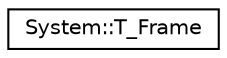 digraph G
{
  edge [fontname="Helvetica",fontsize="10",labelfontname="Helvetica",labelfontsize="10"];
  node [fontname="Helvetica",fontsize="10",shape=record];
  rankdir="LR";
  Node1 [label="System::T_Frame",height=0.2,width=0.4,color="black", fillcolor="white", style="filled",URL="$class_system_1_1_t___frame.html"];
}
